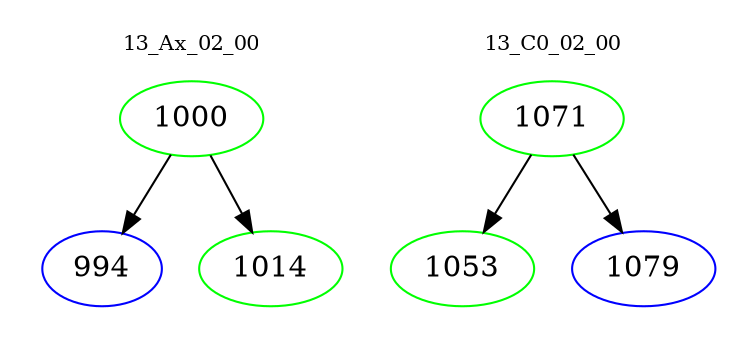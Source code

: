 digraph{
subgraph cluster_0 {
color = white
label = "13_Ax_02_00";
fontsize=10;
T0_1000 [label="1000", color="green"]
T0_1000 -> T0_994 [color="black"]
T0_994 [label="994", color="blue"]
T0_1000 -> T0_1014 [color="black"]
T0_1014 [label="1014", color="green"]
}
subgraph cluster_1 {
color = white
label = "13_C0_02_00";
fontsize=10;
T1_1071 [label="1071", color="green"]
T1_1071 -> T1_1053 [color="black"]
T1_1053 [label="1053", color="green"]
T1_1071 -> T1_1079 [color="black"]
T1_1079 [label="1079", color="blue"]
}
}
